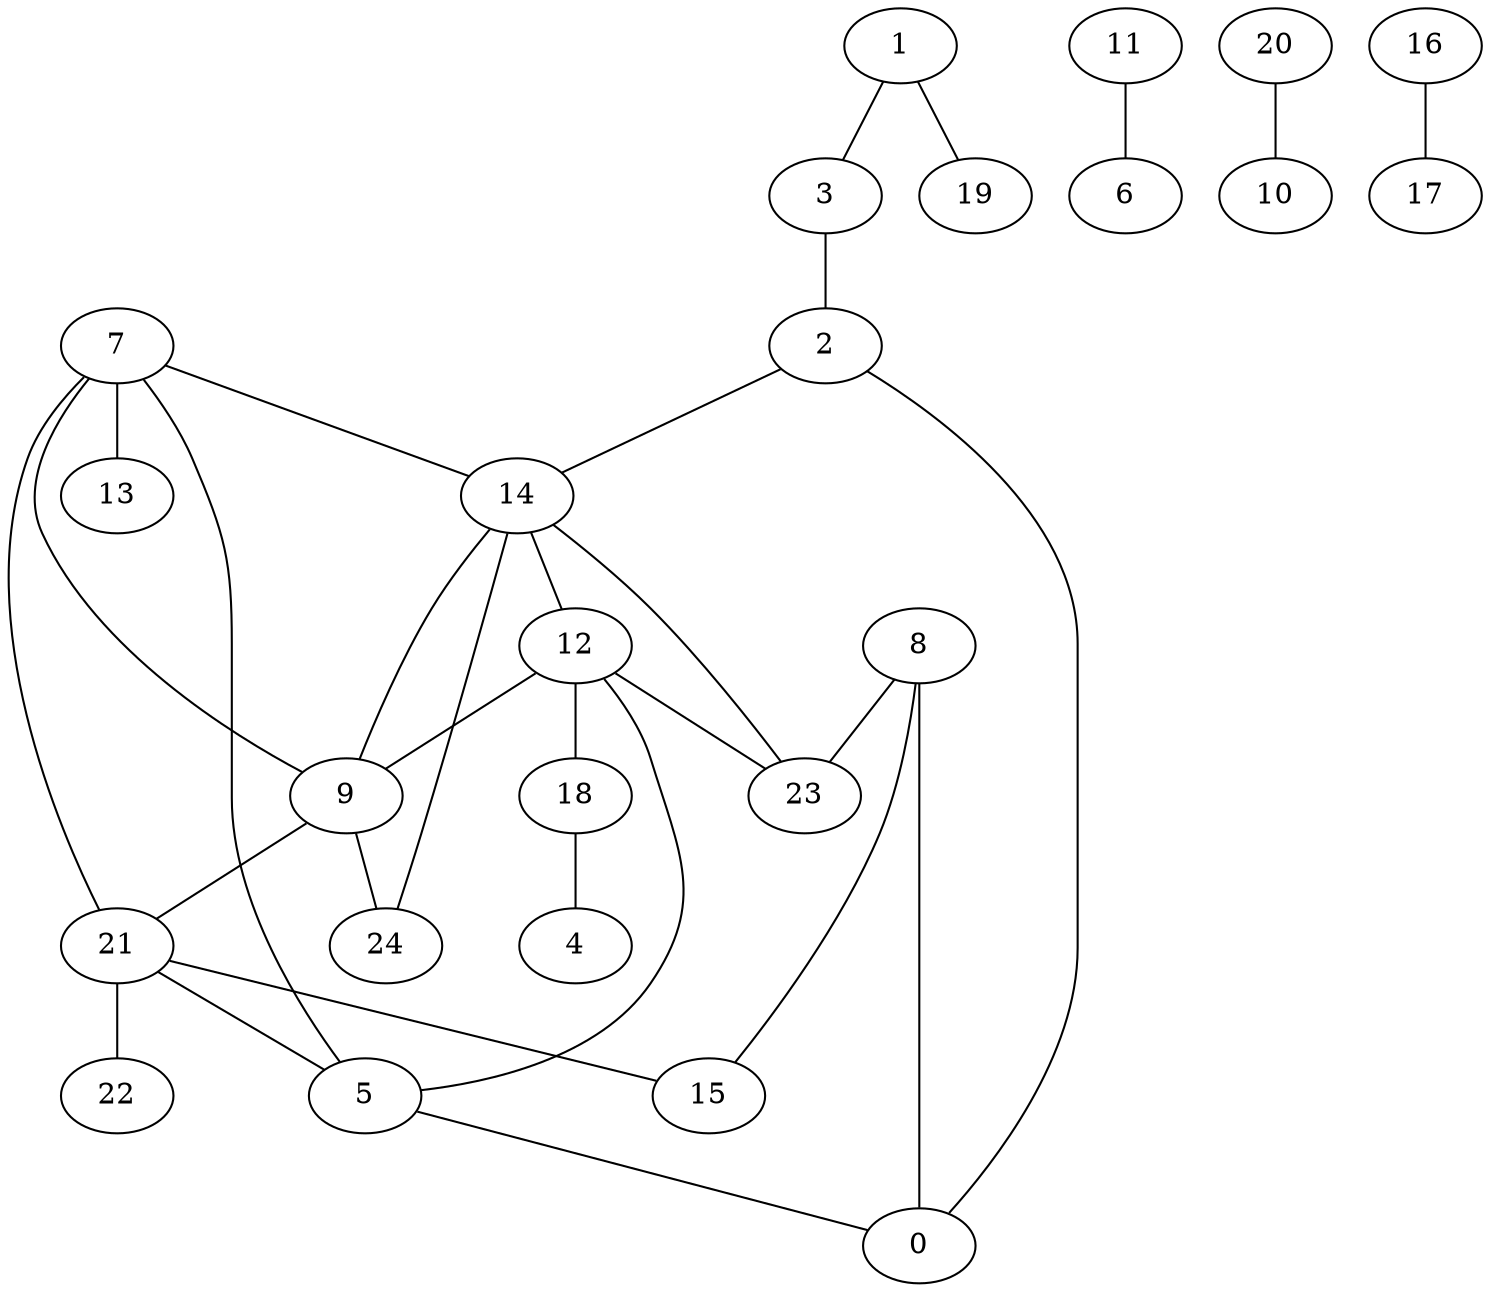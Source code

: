 graph G {
0;
1;
2;
3;
4;
5;
6;
7;
8;
9;
10;
11;
12;
13;
14;
15;
16;
17;
18;
19;
20;
21;
22;
23;
24;
1--3 ;
1--19 ;
2--14 ;
2--0 ;
3--2 ;
5--0 ;
7--9 ;
7--14 ;
7--5 ;
7--21 ;
7--13 ;
8--23 ;
8--0 ;
8--15 ;
9--21 ;
9--24 ;
11--6 ;
12--18 ;
12--23 ;
12--9 ;
12--5 ;
14--9 ;
14--24 ;
14--12 ;
16--17 ;
18--4 ;
20--10 ;
21--22 ;
21--15 ;
21--5 ;
23--14 ;
}
